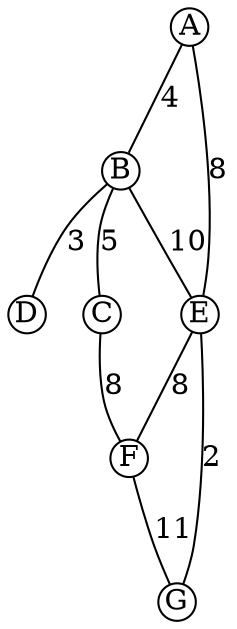 graph Demo {
      node [height=0.25,width=0.25,fixedsize=true]
      A -- B [label="4"]
      A -- E [label="8"]
      B -- D [label="3"]
      B -- C [label="5"]
      B -- E [label="10"]
      C -- F [label="8"]
      E -- F [label="8"]
      E -- G [label="2"]
      F -- G [label="11"] 
}

